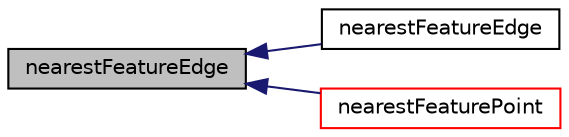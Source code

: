 digraph "nearestFeatureEdge"
{
  bgcolor="transparent";
  edge [fontname="Helvetica",fontsize="10",labelfontname="Helvetica",labelfontsize="10"];
  node [fontname="Helvetica",fontsize="10",shape=record];
  rankdir="LR";
  Node1 [label="nearestFeatureEdge",height=0.2,width=0.4,color="black", fillcolor="grey75", style="filled", fontcolor="black"];
  Node1 -> Node2 [dir="back",color="midnightblue",fontsize="10",style="solid",fontname="Helvetica"];
  Node2 [label="nearestFeatureEdge",height=0.2,width=0.4,color="black",URL="$a00703.html#ad20214858f6b5569cfb3218c2aa4ee0f",tooltip="Find nearest surface edge for each sample point. "];
  Node1 -> Node3 [dir="back",color="midnightblue",fontsize="10",style="solid",fontname="Helvetica"];
  Node3 [label="nearestFeaturePoint",height=0.2,width=0.4,color="red",URL="$a00703.html#a6e75108899a5c1ef0fc36576f071c170",tooltip="Find nearest surface edge for the sample point. "];
}
